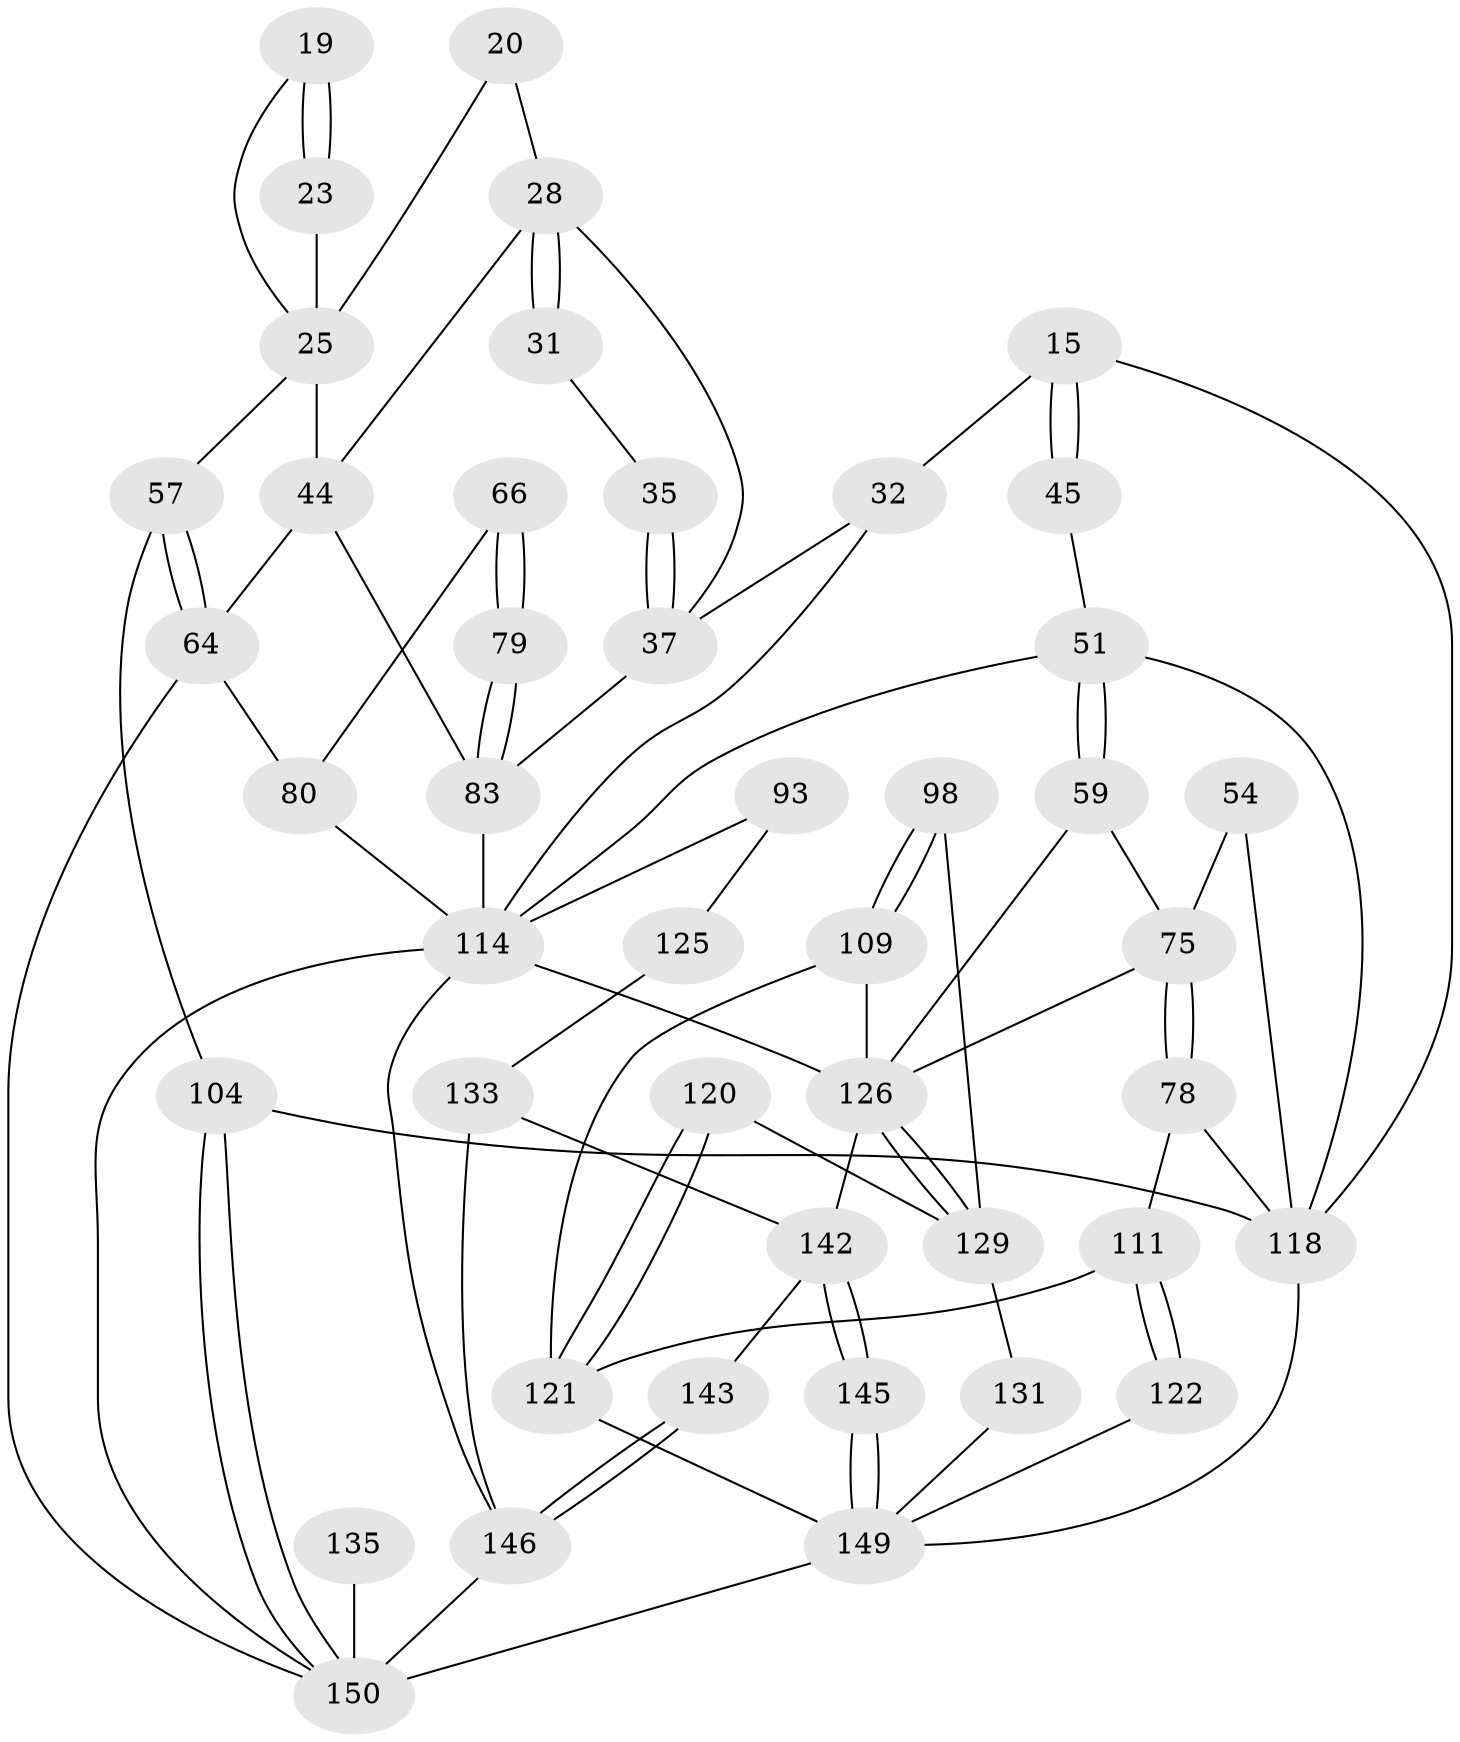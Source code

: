 // original degree distribution, {3: 0.02, 4: 0.24666666666666667, 6: 0.24666666666666667, 5: 0.4866666666666667}
// Generated by graph-tools (version 1.1) at 2025/06/03/04/25 22:06:34]
// undirected, 45 vertices, 90 edges
graph export_dot {
graph [start="1"]
  node [color=gray90,style=filled];
  15 [pos="+0.7584571477324945+0.17683506022950862",super="+3"];
  19 [pos="+0.3613092588102008+0.0665416329028026",super="+18"];
  20 [pos="+0.38281761611508974+0.11969401718495427",super="+13+14"];
  23 [pos="+0.33837464911210485+0.11622465777852443"];
  25 [pos="+0.22169828408743047+0.2898135812303085",super="+24+17+22"];
  28 [pos="+0.45250004972518154+0.21804118980340287",super="+27+12"];
  31 [pos="+0.4810889256413827+0.2011383303243577"];
  32 [pos="+0.7207545652059845+0.19600211450413563",super="+16+9"];
  35 [pos="+0.5084705462457965+0.2105382165864005"];
  37 [pos="+0.5652708180788715+0.2315607346580771",super="+34"];
  44 [pos="+0.24732676106783336+0.32919281665880196",super="+36+30+43+39"];
  45 [pos="+0.7658287405365906+0.17870476178002473"];
  51 [pos="+0.804311824176316+0.4223613854995481",super="+50+48"];
  54 [pos="+1+0.30424961647946736"];
  57 [pos="+0+0.4387297950129043",super="+26"];
  59 [pos="+0.806960822928751+0.42419199814928327",super="+58"];
  64 [pos="+0+0.5375445290472529",super="+63+62"];
  66 [pos="+0.277402347620865+0.42816188022257035"];
  75 [pos="+0.913840022310765+0.6327017277293739",super="+61+70"];
  78 [pos="+1+0.6864902085868757",super="+77"];
  79 [pos="+0.28290596747104774+0.4423144335947232",super="+69+67"];
  80 [pos="+0.07904680695797787+0.6075560432592118",super="+65"];
  83 [pos="+0.2963767784401232+0.5768404288117689",super="+82"];
  93 [pos="+0.41199544251802916+0.6778026806530104",super="+92"];
  98 [pos="+0.6724655865264919+0.7387753317516053"];
  104 [pos="+0+1",super="+5"];
  109 [pos="+0.7883520853665537+0.7069753711059434",super="+101+97"];
  111 [pos="+0.8124624119578948+0.7612232936939647",super="+110"];
  114 [pos="+0.3055530194086165+0.7938571482265913",super="+89+106+91"];
  118 [pos="+1+1",super="+4+49"];
  120 [pos="+0.7284460235578949+0.81539929517452"];
  121 [pos="+0.7890516136699044+0.9724114743179982",super="+112+113"];
  122 [pos="+0.8976545276597191+0.8553764717418348"];
  125 [pos="+0.4239278729714584+0.8234045631779774",super="+115"];
  126 [pos="+0.48190129639445894+0.8648037743105559",super="+95+94+76"];
  129 [pos="+0.5807584664865372+0.8627257737323099",super="+100+119"];
  131 [pos="+0.5946055052794519+0.8807791096289571",super="+130"];
  133 [pos="+0.3382649454867922+0.8695406408636521",super="+116+128"];
  135 [pos="+0.10628171183764525+0.8367155972700487"];
  142 [pos="+0.46972824419646647+0.9391267569018824",super="+127"];
  143 [pos="+0.3420523120746765+0.9286258243935187"];
  145 [pos="+0.4931884767395508+0.995166186908535"];
  146 [pos="+0.28456522972576165+1",super="+140+139+137"];
  149 [pos="+0.47488195960663343+1",super="+141+134+144"];
  150 [pos="+0.26784806927946986+1",super="+147+148+136+138"];
  15 -- 45 [weight=2];
  15 -- 45;
  15 -- 118;
  15 -- 32 [weight=2];
  19 -- 23 [weight=2];
  19 -- 23;
  19 -- 25;
  20 -- 28 [weight=2];
  20 -- 25 [weight=2];
  23 -- 25;
  25 -- 57 [weight=2];
  25 -- 44 [weight=2];
  28 -- 31 [weight=2];
  28 -- 31;
  28 -- 37;
  28 -- 44;
  31 -- 35;
  32 -- 37 [weight=2];
  32 -- 114;
  35 -- 37 [weight=2];
  35 -- 37;
  37 -- 83;
  44 -- 64;
  44 -- 83 [weight=2];
  45 -- 51;
  51 -- 59 [weight=2];
  51 -- 59;
  51 -- 118;
  51 -- 114 [weight=2];
  54 -- 75 [weight=2];
  54 -- 118;
  57 -- 64;
  57 -- 64;
  57 -- 104 [weight=2];
  59 -- 75 [weight=2];
  59 -- 126;
  64 -- 80 [weight=2];
  64 -- 150;
  66 -- 79 [weight=2];
  66 -- 79;
  66 -- 80;
  75 -- 78 [weight=2];
  75 -- 78;
  75 -- 126;
  78 -- 111;
  78 -- 118;
  79 -- 83 [weight=2];
  79 -- 83;
  80 -- 114;
  83 -- 114 [weight=4];
  93 -- 125 [weight=2];
  93 -- 114 [weight=2];
  98 -- 109 [weight=2];
  98 -- 109;
  98 -- 129;
  104 -- 150 [weight=2];
  104 -- 150;
  104 -- 118 [weight=2];
  109 -- 121;
  109 -- 126 [weight=2];
  111 -- 122 [weight=2];
  111 -- 122;
  111 -- 121;
  114 -- 146 [weight=2];
  114 -- 150;
  114 -- 126 [weight=2];
  118 -- 149;
  120 -- 121 [weight=2];
  120 -- 121;
  120 -- 129;
  121 -- 149;
  122 -- 149;
  125 -- 133 [weight=2];
  126 -- 129 [weight=2];
  126 -- 129;
  126 -- 142;
  129 -- 131 [weight=2];
  131 -- 149 [weight=2];
  133 -- 146 [weight=2];
  133 -- 142;
  135 -- 150 [weight=3];
  142 -- 143;
  142 -- 145;
  142 -- 145;
  143 -- 146 [weight=2];
  143 -- 146;
  145 -- 149 [weight=2];
  145 -- 149;
  146 -- 150 [weight=3];
  149 -- 150;
}
